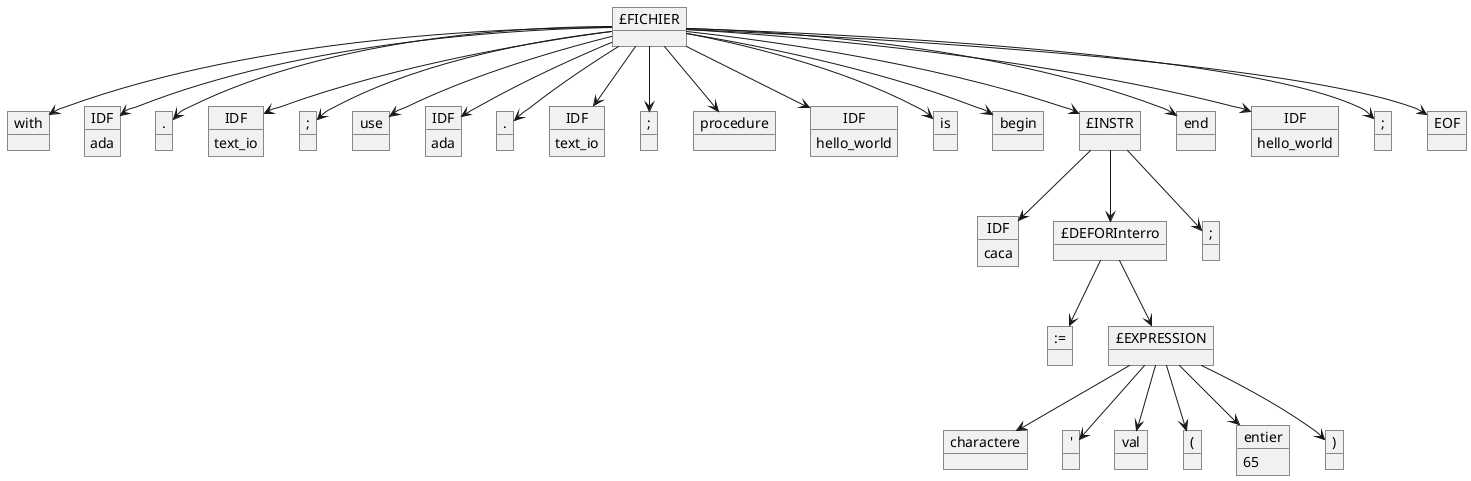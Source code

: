@startuml Arbre_Syntaxique
object "£FICHIER" as 1
object "with" as 2
object "IDF" as 3
3 : ada
object "." as 4
object "IDF" as 5
5 : text_io
object ";" as 6
object "use" as 7
object "IDF" as 8
8 : ada
object "." as 9
object "IDF" as 10
10 : text_io
object ";" as 11
object "procedure" as 12
object "IDF" as 13
13 : hello_world
object "is" as 14
object "begin" as 15
object "£INSTR" as 16
object "end" as 17
object "IDF" as 18
18 : hello_world
object ";" as 19
object "EOF" as 20
object "IDF" as 21
21 : caca
object "£DEFORInterro" as 22
object ";" as 23
object ":=" as 24
object "£EXPRESSION" as 25
object "charactere" as 26
object "'" as 27
object "val" as 28
object "(" as 29
object "entier" as 30
30 : 65
object ")" as 31
1 -down-> 2
1 -down-> 3
1 -down-> 4
1 -down-> 5
1 -down-> 6
1 -down-> 7
1 -down-> 8
1 -down-> 9
1 -down-> 10
1 -down-> 11
1 -down-> 12
1 -down-> 13
1 -down-> 14
1 -down-> 15
1 -down-> 16
1 -down-> 17
1 -down-> 18
1 -down-> 19
1 -down-> 20
16 -down-> 21
16 -down-> 22
16 -down-> 23
22 -down-> 24
22 -down-> 25
25 -down-> 26
25 -down-> 27
25 -down-> 28
25 -down-> 29
25 -down-> 30
25 -down-> 31
@enduml

